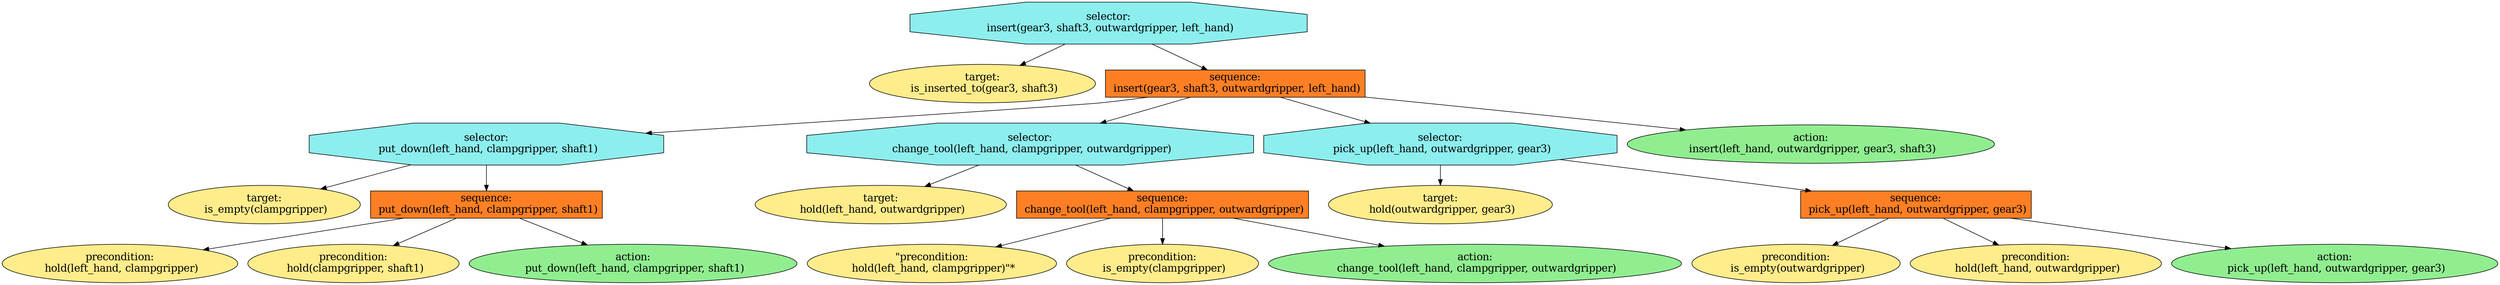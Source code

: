 digraph pastafarianism {
ordering=out;
graph [fontname="times-roman"];
node [fontname="times-roman"];
edge [fontname="times-roman"];
"selector:
 insert(gear3, shaft3, outwardgripper, left_hand)" [fillcolor=darkslategray2, fontcolor=black, fontsize=18, label="selector:
 insert(gear3, shaft3, outwardgripper, left_hand)", shape=octagon, style=filled];
"target:
 is_inserted_to(gear3, shaft3)" [fillcolor=lightgoldenrod1, fontcolor=black, fontsize=18, label="target:
 is_inserted_to(gear3, shaft3)", shape=ellipse, style=filled];
"selector:
 insert(gear3, shaft3, outwardgripper, left_hand)" -> "target:
 is_inserted_to(gear3, shaft3)";
"sequence:
 insert(gear3, shaft3, outwardgripper, left_hand)" [fillcolor=chocolate1, fontcolor=black, fontsize=18, label="sequence:
 insert(gear3, shaft3, outwardgripper, left_hand)", shape=box, style=filled];
"selector:
 insert(gear3, shaft3, outwardgripper, left_hand)" -> "sequence:
 insert(gear3, shaft3, outwardgripper, left_hand)";
"selector:
 put_down(left_hand, clampgripper, shaft1)" [fillcolor=darkslategray2, fontcolor=black, fontsize=18, label="selector:
 put_down(left_hand, clampgripper, shaft1)", shape=octagon, style=filled];
"sequence:
 insert(gear3, shaft3, outwardgripper, left_hand)" -> "selector:
 put_down(left_hand, clampgripper, shaft1)";
"target:
 is_empty(clampgripper)" [fillcolor=lightgoldenrod1, fontcolor=black, fontsize=18, label="target:
 is_empty(clampgripper)", shape=ellipse, style=filled];
"selector:
 put_down(left_hand, clampgripper, shaft1)" -> "target:
 is_empty(clampgripper)";
"sequence:
 put_down(left_hand, clampgripper, shaft1)" [fillcolor=chocolate1, fontcolor=black, fontsize=18, label="sequence:
 put_down(left_hand, clampgripper, shaft1)", shape=box, style=filled];
"selector:
 put_down(left_hand, clampgripper, shaft1)" -> "sequence:
 put_down(left_hand, clampgripper, shaft1)";
"precondition:
 hold(left_hand, clampgripper)" [fillcolor=lightgoldenrod1, fontcolor=black, fontsize=18, label="precondition:
 hold(left_hand, clampgripper)", shape=ellipse, style=filled];
"sequence:
 put_down(left_hand, clampgripper, shaft1)" -> "precondition:
 hold(left_hand, clampgripper)";
"precondition:
 hold(clampgripper, shaft1)" [fillcolor=lightgoldenrod1, fontcolor=black, fontsize=18, label="precondition:
 hold(clampgripper, shaft1)", shape=ellipse, style=filled];
"sequence:
 put_down(left_hand, clampgripper, shaft1)" -> "precondition:
 hold(clampgripper, shaft1)";
"action:
 put_down(left_hand, clampgripper, shaft1)" [fillcolor=lightgreen, fontcolor=black, fontsize=18, label="action:
 put_down(left_hand, clampgripper, shaft1)", shape=ellipse, style=filled];
"sequence:
 put_down(left_hand, clampgripper, shaft1)" -> "action:
 put_down(left_hand, clampgripper, shaft1)";
"selector:
 change_tool(left_hand, clampgripper, outwardgripper)" [fillcolor=darkslategray2, fontcolor=black, fontsize=18, label="selector:
 change_tool(left_hand, clampgripper, outwardgripper)", shape=octagon, style=filled];
"sequence:
 insert(gear3, shaft3, outwardgripper, left_hand)" -> "selector:
 change_tool(left_hand, clampgripper, outwardgripper)";
"target:
 hold(left_hand, outwardgripper)" [fillcolor=lightgoldenrod1, fontcolor=black, fontsize=18, label="target:
 hold(left_hand, outwardgripper)", shape=ellipse, style=filled];
"selector:
 change_tool(left_hand, clampgripper, outwardgripper)" -> "target:
 hold(left_hand, outwardgripper)";
"sequence:
 change_tool(left_hand, clampgripper, outwardgripper)" [fillcolor=chocolate1, fontcolor=black, fontsize=18, label="sequence:
 change_tool(left_hand, clampgripper, outwardgripper)", shape=box, style=filled];
"selector:
 change_tool(left_hand, clampgripper, outwardgripper)" -> "sequence:
 change_tool(left_hand, clampgripper, outwardgripper)";
"\"precondition:\n hold(left_hand, clampgripper)\"*" [fillcolor=lightgoldenrod1, fontcolor=black, fontsize=18, label="\"precondition:\n hold(left_hand, clampgripper)\"*", shape=ellipse, style=filled];
"sequence:
 change_tool(left_hand, clampgripper, outwardgripper)" -> "\"precondition:\n hold(left_hand, clampgripper)\"*";
"precondition:
 is_empty(clampgripper)" [fillcolor=lightgoldenrod1, fontcolor=black, fontsize=18, label="precondition:
 is_empty(clampgripper)", shape=ellipse, style=filled];
"sequence:
 change_tool(left_hand, clampgripper, outwardgripper)" -> "precondition:
 is_empty(clampgripper)";
"action:
 change_tool(left_hand, clampgripper, outwardgripper)" [fillcolor=lightgreen, fontcolor=black, fontsize=18, label="action:
 change_tool(left_hand, clampgripper, outwardgripper)", shape=ellipse, style=filled];
"sequence:
 change_tool(left_hand, clampgripper, outwardgripper)" -> "action:
 change_tool(left_hand, clampgripper, outwardgripper)";
"selector:
 pick_up(left_hand, outwardgripper, gear3)" [fillcolor=darkslategray2, fontcolor=black, fontsize=18, label="selector:
 pick_up(left_hand, outwardgripper, gear3)", shape=octagon, style=filled];
"sequence:
 insert(gear3, shaft3, outwardgripper, left_hand)" -> "selector:
 pick_up(left_hand, outwardgripper, gear3)";
"target:
 hold(outwardgripper, gear3)" [fillcolor=lightgoldenrod1, fontcolor=black, fontsize=18, label="target:
 hold(outwardgripper, gear3)", shape=ellipse, style=filled];
"selector:
 pick_up(left_hand, outwardgripper, gear3)" -> "target:
 hold(outwardgripper, gear3)";
"sequence:
 pick_up(left_hand, outwardgripper, gear3)" [fillcolor=chocolate1, fontcolor=black, fontsize=18, label="sequence:
 pick_up(left_hand, outwardgripper, gear3)", shape=box, style=filled];
"selector:
 pick_up(left_hand, outwardgripper, gear3)" -> "sequence:
 pick_up(left_hand, outwardgripper, gear3)";
"precondition:
 is_empty(outwardgripper)" [fillcolor=lightgoldenrod1, fontcolor=black, fontsize=18, label="precondition:
 is_empty(outwardgripper)", shape=ellipse, style=filled];
"sequence:
 pick_up(left_hand, outwardgripper, gear3)" -> "precondition:
 is_empty(outwardgripper)";
"precondition:
 hold(left_hand, outwardgripper)" [fillcolor=lightgoldenrod1, fontcolor=black, fontsize=18, label="precondition:
 hold(left_hand, outwardgripper)", shape=ellipse, style=filled];
"sequence:
 pick_up(left_hand, outwardgripper, gear3)" -> "precondition:
 hold(left_hand, outwardgripper)";
"action:
 pick_up(left_hand, outwardgripper, gear3)" [fillcolor=lightgreen, fontcolor=black, fontsize=18, label="action:
 pick_up(left_hand, outwardgripper, gear3)", shape=ellipse, style=filled];
"sequence:
 pick_up(left_hand, outwardgripper, gear3)" -> "action:
 pick_up(left_hand, outwardgripper, gear3)";
"action:
 insert(left_hand, outwardgripper, gear3, shaft3)" [fillcolor=lightgreen, fontcolor=black, fontsize=18, label="action:
 insert(left_hand, outwardgripper, gear3, shaft3)", shape=ellipse, style=filled];
"sequence:
 insert(gear3, shaft3, outwardgripper, left_hand)" -> "action:
 insert(left_hand, outwardgripper, gear3, shaft3)";
}
